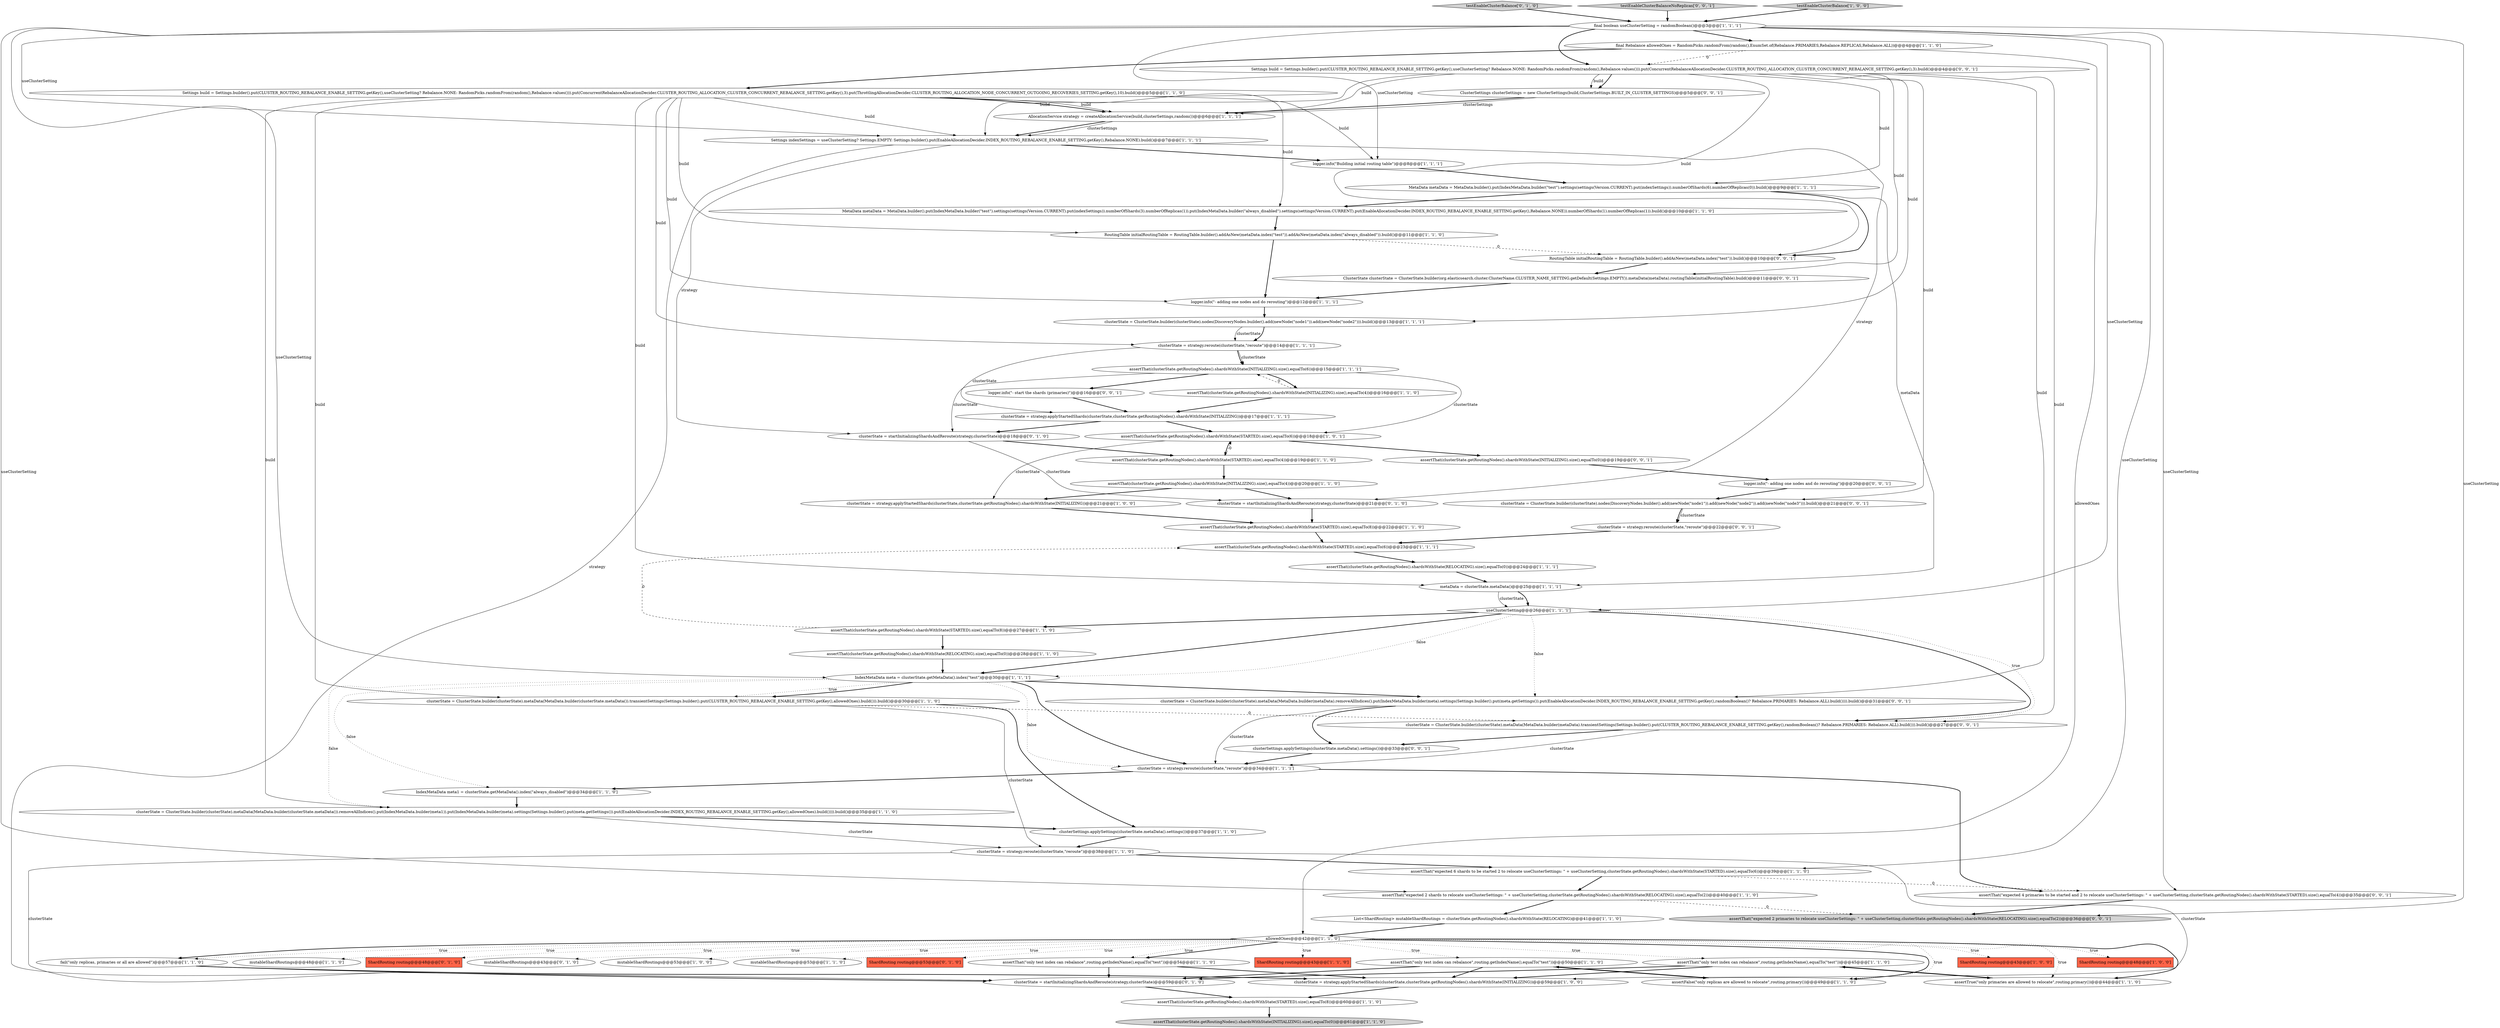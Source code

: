 digraph {
11 [style = filled, label = "assertThat(clusterState.getRoutingNodes().shardsWithState(STARTED).size(),equalTo(8))@@@60@@@['1', '1', '0']", fillcolor = white, shape = ellipse image = "AAA0AAABBB1BBB"];
24 [style = filled, label = "assertThat(clusterState.getRoutingNodes().shardsWithState(STARTED).size(),equalTo(6))@@@18@@@['1', '0', '1']", fillcolor = white, shape = ellipse image = "AAA0AAABBB1BBB"];
30 [style = filled, label = "clusterState = ClusterState.builder(clusterState).metaData(MetaData.builder(clusterState.metaData()).transientSettings(Settings.builder().put(CLUSTER_ROUTING_REBALANCE_ENABLE_SETTING.getKey(),allowedOnes).build())).build()@@@30@@@['1', '1', '0']", fillcolor = white, shape = ellipse image = "AAA0AAABBB1BBB"];
6 [style = filled, label = "ShardRouting routing@@@43@@@['1', '0', '0']", fillcolor = tomato, shape = box image = "AAA0AAABBB1BBB"];
8 [style = filled, label = "assertThat(\"only test index can rebalance\",routing.getIndexName(),equalTo(\"test\"))@@@45@@@['1', '1', '0']", fillcolor = white, shape = ellipse image = "AAA0AAABBB1BBB"];
46 [style = filled, label = "assertThat(\"expected 6 shards to be started 2 to relocate useClusterSettings: \" + useClusterSetting,clusterState.getRoutingNodes().shardsWithState(STARTED).size(),equalTo(6))@@@39@@@['1', '1', '0']", fillcolor = white, shape = ellipse image = "AAA0AAABBB1BBB"];
44 [style = filled, label = "assertThat(clusterState.getRoutingNodes().shardsWithState(INITIALIZING).size(),equalTo(4))@@@16@@@['1', '1', '0']", fillcolor = white, shape = ellipse image = "AAA0AAABBB1BBB"];
20 [style = filled, label = "logger.info(\"Building initial routing table\")@@@8@@@['1', '1', '1']", fillcolor = white, shape = ellipse image = "AAA0AAABBB1BBB"];
32 [style = filled, label = "assertThat(clusterState.getRoutingNodes().shardsWithState(RELOCATING).size(),equalTo(0))@@@28@@@['1', '1', '0']", fillcolor = white, shape = ellipse image = "AAA0AAABBB1BBB"];
58 [style = filled, label = "testEnableClusterBalance['0', '1', '0']", fillcolor = lightgray, shape = diamond image = "AAA0AAABBB2BBB"];
0 [style = filled, label = "final boolean useClusterSetting = randomBoolean()@@@3@@@['1', '1', '1']", fillcolor = white, shape = ellipse image = "AAA0AAABBB1BBB"];
43 [style = filled, label = "MetaData metaData = MetaData.builder().put(IndexMetaData.builder(\"test\").settings(settings(Version.CURRENT).put(indexSettings)).numberOfShards(3).numberOfReplicas(1)).put(IndexMetaData.builder(\"always_disabled\").settings(settings(Version.CURRENT).put(EnableAllocationDecider.INDEX_ROUTING_REBALANCE_ENABLE_SETTING.getKey(),Rebalance.NONE)).numberOfShards(1).numberOfReplicas(1)).build()@@@10@@@['1', '1', '0']", fillcolor = white, shape = ellipse image = "AAA0AAABBB1BBB"];
21 [style = filled, label = "ShardRouting routing@@@48@@@['1', '0', '0']", fillcolor = tomato, shape = box image = "AAA0AAABBB1BBB"];
55 [style = filled, label = "clusterState = startInitializingShardsAndReroute(strategy,clusterState)@@@21@@@['0', '1', '0']", fillcolor = white, shape = ellipse image = "AAA0AAABBB2BBB"];
31 [style = filled, label = "IndexMetaData meta = clusterState.getMetaData().index(\"test\")@@@30@@@['1', '1', '1']", fillcolor = white, shape = ellipse image = "AAA0AAABBB1BBB"];
27 [style = filled, label = "assertThat(clusterState.getRoutingNodes().shardsWithState(STARTED).size(),equalTo(8))@@@22@@@['1', '1', '0']", fillcolor = white, shape = ellipse image = "AAA0AAABBB1BBB"];
25 [style = filled, label = "List<ShardRouting> mutableShardRoutings = clusterState.getRoutingNodes().shardsWithState(RELOCATING)@@@41@@@['1', '1', '0']", fillcolor = white, shape = ellipse image = "AAA0AAABBB1BBB"];
29 [style = filled, label = "clusterState = strategy.applyStartedShards(clusterState,clusterState.getRoutingNodes().shardsWithState(INITIALIZING))@@@59@@@['1', '0', '0']", fillcolor = white, shape = ellipse image = "AAA0AAABBB1BBB"];
12 [style = filled, label = "clusterState = ClusterState.builder(clusterState).metaData(MetaData.builder(clusterState.metaData()).removeAllIndices().put(IndexMetaData.builder(meta1)).put(IndexMetaData.builder(meta).settings(Settings.builder().put(meta.getSettings()).put(EnableAllocationDecider.INDEX_ROUTING_REBALANCE_ENABLE_SETTING.getKey(),allowedOnes).build()))).build()@@@35@@@['1', '1', '0']", fillcolor = white, shape = ellipse image = "AAA0AAABBB1BBB"];
47 [style = filled, label = "Settings build = Settings.builder().put(CLUSTER_ROUTING_REBALANCE_ENABLE_SETTING.getKey(),useClusterSetting? Rebalance.NONE: RandomPicks.randomFrom(random(),Rebalance.values())).put(ConcurrentRebalanceAllocationDecider.CLUSTER_ROUTING_ALLOCATION_CLUSTER_CONCURRENT_REBALANCE_SETTING.getKey(),3).put(ThrottlingAllocationDecider.CLUSTER_ROUTING_ALLOCATION_NODE_CONCURRENT_OUTGOING_RECOVERIES_SETTING.getKey(),10).build()@@@5@@@['1', '1', '0']", fillcolor = white, shape = ellipse image = "AAA0AAABBB1BBB"];
49 [style = filled, label = "clusterState = strategy.reroute(clusterState,\"reroute\")@@@14@@@['1', '1', '1']", fillcolor = white, shape = ellipse image = "AAA0AAABBB1BBB"];
62 [style = filled, label = "logger.info(\"- start the shards (primaries)\")@@@16@@@['0', '0', '1']", fillcolor = white, shape = ellipse image = "AAA0AAABBB3BBB"];
7 [style = filled, label = "logger.info(\"- adding one nodes and do rerouting\")@@@12@@@['1', '1', '1']", fillcolor = white, shape = ellipse image = "AAA0AAABBB1BBB"];
66 [style = filled, label = "testEnableClusterBalanceNoReplicas['0', '0', '1']", fillcolor = lightgray, shape = diamond image = "AAA0AAABBB3BBB"];
35 [style = filled, label = "RoutingTable initialRoutingTable = RoutingTable.builder().addAsNew(metaData.index(\"test\")).addAsNew(metaData.index(\"always_disabled\")).build()@@@11@@@['1', '1', '0']", fillcolor = white, shape = ellipse image = "AAA0AAABBB1BBB"];
40 [style = filled, label = "IndexMetaData meta1 = clusterState.getMetaData().index(\"always_disabled\")@@@34@@@['1', '1', '0']", fillcolor = white, shape = ellipse image = "AAA0AAABBB1BBB"];
17 [style = filled, label = "clusterState = strategy.reroute(clusterState,\"reroute\")@@@38@@@['1', '1', '0']", fillcolor = white, shape = ellipse image = "AAA0AAABBB1BBB"];
65 [style = filled, label = "clusterState = strategy.reroute(clusterState,\"reroute\")@@@22@@@['0', '0', '1']", fillcolor = white, shape = ellipse image = "AAA0AAABBB3BBB"];
14 [style = filled, label = "clusterState = ClusterState.builder(clusterState).nodes(DiscoveryNodes.builder().add(newNode(\"node1\")).add(newNode(\"node2\"))).build()@@@13@@@['1', '1', '1']", fillcolor = white, shape = ellipse image = "AAA0AAABBB1BBB"];
42 [style = filled, label = "assertThat(clusterState.getRoutingNodes().shardsWithState(STARTED).size(),equalTo(6))@@@23@@@['1', '1', '1']", fillcolor = white, shape = ellipse image = "AAA0AAABBB1BBB"];
37 [style = filled, label = "assertThat(clusterState.getRoutingNodes().shardsWithState(INITIALIZING).size(),equalTo(0))@@@61@@@['1', '1', '0']", fillcolor = lightgray, shape = ellipse image = "AAA0AAABBB1BBB"];
50 [style = filled, label = "clusterState = strategy.reroute(clusterState,\"reroute\")@@@34@@@['1', '1', '1']", fillcolor = white, shape = ellipse image = "AAA0AAABBB1BBB"];
16 [style = filled, label = "assertThat(clusterState.getRoutingNodes().shardsWithState(STARTED).size(),equalTo(8))@@@27@@@['1', '1', '0']", fillcolor = white, shape = ellipse image = "AAA0AAABBB1BBB"];
5 [style = filled, label = "clusterState = strategy.applyStartedShards(clusterState,clusterState.getRoutingNodes().shardsWithState(INITIALIZING))@@@17@@@['1', '1', '1']", fillcolor = white, shape = ellipse image = "AAA0AAABBB1BBB"];
23 [style = filled, label = "mutableShardRoutings@@@48@@@['1', '1', '0']", fillcolor = white, shape = ellipse image = "AAA0AAABBB1BBB"];
57 [style = filled, label = "ShardRouting routing@@@48@@@['0', '1', '0']", fillcolor = tomato, shape = box image = "AAA0AAABBB2BBB"];
59 [style = filled, label = "mutableShardRoutings@@@43@@@['0', '1', '0']", fillcolor = white, shape = ellipse image = "AAA0AAABBB2BBB"];
60 [style = filled, label = "ClusterState clusterState = ClusterState.builder(org.elasticsearch.cluster.ClusterName.CLUSTER_NAME_SETTING.getDefault(Settings.EMPTY)).metaData(metaData).routingTable(initialRoutingTable).build()@@@11@@@['0', '0', '1']", fillcolor = white, shape = ellipse image = "AAA0AAABBB3BBB"];
33 [style = filled, label = "mutableShardRoutings@@@53@@@['1', '0', '0']", fillcolor = white, shape = ellipse image = "AAA0AAABBB1BBB"];
69 [style = filled, label = "assertThat(\"expected 2 primaries to relocate useClusterSettings: \" + useClusterSetting,clusterState.getRoutingNodes().shardsWithState(RELOCATING).size(),equalTo(2))@@@36@@@['0', '0', '1']", fillcolor = lightgray, shape = ellipse image = "AAA0AAABBB3BBB"];
61 [style = filled, label = "Settings build = Settings.builder().put(CLUSTER_ROUTING_REBALANCE_ENABLE_SETTING.getKey(),useClusterSetting? Rebalance.NONE: RandomPicks.randomFrom(random(),Rebalance.values())).put(ConcurrentRebalanceAllocationDecider.CLUSTER_ROUTING_ALLOCATION_CLUSTER_CONCURRENT_REBALANCE_SETTING.getKey(),3).build()@@@4@@@['0', '0', '1']", fillcolor = white, shape = ellipse image = "AAA0AAABBB3BBB"];
45 [style = filled, label = "Settings indexSettings = useClusterSetting? Settings.EMPTY: Settings.builder().put(EnableAllocationDecider.INDEX_ROUTING_REBALANCE_ENABLE_SETTING.getKey(),Rebalance.NONE).build()@@@7@@@['1', '1', '1']", fillcolor = white, shape = ellipse image = "AAA0AAABBB1BBB"];
41 [style = filled, label = "allowedOnes@@@42@@@['1', '1', '0']", fillcolor = white, shape = diamond image = "AAA0AAABBB1BBB"];
2 [style = filled, label = "useClusterSetting@@@26@@@['1', '1', '1']", fillcolor = white, shape = diamond image = "AAA0AAABBB1BBB"];
22 [style = filled, label = "clusterSettings.applySettings(clusterState.metaData().settings())@@@37@@@['1', '1', '0']", fillcolor = white, shape = ellipse image = "AAA0AAABBB1BBB"];
9 [style = filled, label = "final Rebalance allowedOnes = RandomPicks.randomFrom(random(),EnumSet.of(Rebalance.PRIMARIES,Rebalance.REPLICAS,Rebalance.ALL))@@@4@@@['1', '1', '0']", fillcolor = white, shape = ellipse image = "AAA0AAABBB1BBB"];
72 [style = filled, label = "ClusterSettings clusterSettings = new ClusterSettings(build,ClusterSettings.BUILT_IN_CLUSTER_SETTINGS)@@@5@@@['0', '0', '1']", fillcolor = white, shape = ellipse image = "AAA0AAABBB3BBB"];
48 [style = filled, label = "mutableShardRoutings@@@53@@@['1', '1', '0']", fillcolor = white, shape = ellipse image = "AAA0AAABBB1BBB"];
73 [style = filled, label = "assertThat(\"expected 4 primaries to be started and 2 to relocate useClusterSettings: \" + useClusterSetting,clusterState.getRoutingNodes().shardsWithState(STARTED).size(),equalTo(4))@@@35@@@['0', '0', '1']", fillcolor = white, shape = ellipse image = "AAA0AAABBB3BBB"];
70 [style = filled, label = "clusterState = ClusterState.builder(clusterState).metaData(MetaData.builder(metaData).transientSettings(Settings.builder().put(CLUSTER_ROUTING_REBALANCE_ENABLE_SETTING.getKey(),randomBoolean()? Rebalance.PRIMARIES: Rebalance.ALL).build())).build()@@@27@@@['0', '0', '1']", fillcolor = white, shape = ellipse image = "AAA0AAABBB3BBB"];
56 [style = filled, label = "ShardRouting routing@@@53@@@['0', '1', '0']", fillcolor = tomato, shape = box image = "AAA0AAABBB2BBB"];
38 [style = filled, label = "assertThat(\"only test index can rebalance\",routing.getIndexName(),equalTo(\"test\"))@@@54@@@['1', '1', '0']", fillcolor = white, shape = ellipse image = "AAA0AAABBB1BBB"];
36 [style = filled, label = "assertThat(clusterState.getRoutingNodes().shardsWithState(RELOCATING).size(),equalTo(0))@@@24@@@['1', '1', '1']", fillcolor = white, shape = ellipse image = "AAA0AAABBB1BBB"];
10 [style = filled, label = "assertThat(clusterState.getRoutingNodes().shardsWithState(STARTED).size(),equalTo(4))@@@19@@@['1', '1', '0']", fillcolor = white, shape = ellipse image = "AAA0AAABBB1BBB"];
18 [style = filled, label = "ShardRouting routing@@@43@@@['1', '1', '0']", fillcolor = tomato, shape = box image = "AAA0AAABBB1BBB"];
74 [style = filled, label = "logger.info(\"- adding one nodes and do rerouting\")@@@20@@@['0', '0', '1']", fillcolor = white, shape = ellipse image = "AAA0AAABBB3BBB"];
51 [style = filled, label = "metaData = clusterState.metaData()@@@25@@@['1', '1', '1']", fillcolor = white, shape = ellipse image = "AAA0AAABBB1BBB"];
63 [style = filled, label = "RoutingTable initialRoutingTable = RoutingTable.builder().addAsNew(metaData.index(\"test\")).build()@@@10@@@['0', '0', '1']", fillcolor = white, shape = ellipse image = "AAA0AAABBB3BBB"];
4 [style = filled, label = "testEnableClusterBalance['1', '0', '0']", fillcolor = lightgray, shape = diamond image = "AAA0AAABBB1BBB"];
68 [style = filled, label = "assertThat(clusterState.getRoutingNodes().shardsWithState(INITIALIZING).size(),equalTo(0))@@@19@@@['0', '0', '1']", fillcolor = white, shape = ellipse image = "AAA0AAABBB3BBB"];
13 [style = filled, label = "assertThat(\"only test index can rebalance\",routing.getIndexName(),equalTo(\"test\"))@@@50@@@['1', '1', '0']", fillcolor = white, shape = ellipse image = "AAA0AAABBB1BBB"];
28 [style = filled, label = "fail(\"only replicas, primaries or all are allowed\")@@@57@@@['1', '1', '0']", fillcolor = white, shape = ellipse image = "AAA0AAABBB1BBB"];
34 [style = filled, label = "assertThat(\"expected 2 shards to relocate useClusterSettings: \" + useClusterSetting,clusterState.getRoutingNodes().shardsWithState(RELOCATING).size(),equalTo(2))@@@40@@@['1', '1', '0']", fillcolor = white, shape = ellipse image = "AAA0AAABBB1BBB"];
19 [style = filled, label = "MetaData metaData = MetaData.builder().put(IndexMetaData.builder(\"test\").settings(settings(Version.CURRENT).put(indexSettings)).numberOfShards(6).numberOfReplicas(0)).build()@@@9@@@['1', '1', '1']", fillcolor = white, shape = ellipse image = "AAA0AAABBB1BBB"];
39 [style = filled, label = "assertThat(clusterState.getRoutingNodes().shardsWithState(INITIALIZING).size(),equalTo(4))@@@20@@@['1', '1', '0']", fillcolor = white, shape = ellipse image = "AAA0AAABBB1BBB"];
67 [style = filled, label = "clusterState = ClusterState.builder(clusterState).metaData(MetaData.builder(metaData).removeAllIndices().put(IndexMetaData.builder(meta).settings(Settings.builder().put(meta.getSettings()).put(EnableAllocationDecider.INDEX_ROUTING_REBALANCE_ENABLE_SETTING.getKey(),randomBoolean()? Rebalance.PRIMARIES: Rebalance.ALL).build()))).build()@@@31@@@['0', '0', '1']", fillcolor = white, shape = ellipse image = "AAA0AAABBB3BBB"];
52 [style = filled, label = "assertTrue(\"only primaries are allowed to relocate\",routing.primary())@@@44@@@['1', '1', '0']", fillcolor = white, shape = ellipse image = "AAA0AAABBB1BBB"];
64 [style = filled, label = "clusterSettings.applySettings(clusterState.metaData().settings())@@@33@@@['0', '0', '1']", fillcolor = white, shape = ellipse image = "AAA0AAABBB3BBB"];
1 [style = filled, label = "assertFalse(\"only replicas are allowed to relocate\",routing.primary())@@@49@@@['1', '1', '0']", fillcolor = white, shape = ellipse image = "AAA0AAABBB1BBB"];
26 [style = filled, label = "AllocationService strategy = createAllocationService(build,clusterSettings,random())@@@6@@@['1', '1', '1']", fillcolor = white, shape = ellipse image = "AAA0AAABBB1BBB"];
53 [style = filled, label = "clusterState = startInitializingShardsAndReroute(strategy,clusterState)@@@18@@@['0', '1', '0']", fillcolor = white, shape = ellipse image = "AAA0AAABBB2BBB"];
54 [style = filled, label = "clusterState = startInitializingShardsAndReroute(strategy,clusterState)@@@59@@@['0', '1', '0']", fillcolor = white, shape = ellipse image = "AAA0AAABBB2BBB"];
71 [style = filled, label = "clusterState = ClusterState.builder(clusterState).nodes(DiscoveryNodes.builder().add(newNode(\"node1\")).add(newNode(\"node2\")).add(newNode(\"node3\"))).build()@@@21@@@['0', '0', '1']", fillcolor = white, shape = ellipse image = "AAA0AAABBB3BBB"];
15 [style = filled, label = "clusterState = strategy.applyStartedShards(clusterState,clusterState.getRoutingNodes().shardsWithState(INITIALIZING))@@@21@@@['1', '0', '0']", fillcolor = white, shape = ellipse image = "AAA0AAABBB1BBB"];
3 [style = filled, label = "assertThat(clusterState.getRoutingNodes().shardsWithState(INITIALIZING).size(),equalTo(6))@@@15@@@['1', '1', '1']", fillcolor = white, shape = ellipse image = "AAA0AAABBB1BBB"];
0->20 [style = solid, label="useClusterSetting"];
47->12 [style = solid, label="build"];
41->52 [style = dotted, label="true"];
61->71 [style = solid, label="build"];
10->39 [style = bold, label=""];
61->14 [style = solid, label="build"];
41->8 [style = dotted, label="true"];
19->51 [style = solid, label="metaData"];
61->60 [style = solid, label="build"];
8->52 [style = bold, label=""];
5->53 [style = bold, label=""];
24->68 [style = bold, label=""];
31->50 [style = bold, label=""];
61->26 [style = solid, label="build"];
24->10 [style = bold, label=""];
45->53 [style = solid, label="strategy"];
41->33 [style = dotted, label="true"];
49->3 [style = bold, label=""];
66->0 [style = bold, label=""];
19->43 [style = bold, label=""];
50->40 [style = bold, label=""];
0->61 [style = bold, label=""];
17->29 [style = solid, label="clusterState"];
74->71 [style = bold, label=""];
31->67 [style = bold, label=""];
47->51 [style = solid, label="build"];
2->31 [style = dotted, label="false"];
2->67 [style = dotted, label="false"];
44->5 [style = bold, label=""];
41->38 [style = bold, label=""];
13->29 [style = bold, label=""];
31->30 [style = dotted, label="true"];
17->54 [style = solid, label="clusterState"];
41->28 [style = dotted, label="true"];
2->31 [style = bold, label=""];
13->1 [style = bold, label=""];
25->41 [style = bold, label=""];
47->49 [style = solid, label="build"];
34->25 [style = bold, label=""];
64->50 [style = bold, label=""];
65->42 [style = bold, label=""];
61->19 [style = solid, label="build"];
41->23 [style = dotted, label="true"];
61->67 [style = solid, label="build"];
34->69 [style = dashed, label="0"];
28->29 [style = bold, label=""];
41->1 [style = bold, label=""];
62->5 [style = bold, label=""];
3->53 [style = solid, label="clusterState"];
30->17 [style = solid, label="clusterState"];
67->50 [style = solid, label="clusterState"];
14->49 [style = solid, label="clusterState"];
53->55 [style = solid, label="clusterState"];
36->51 [style = bold, label=""];
49->5 [style = solid, label="clusterState"];
61->70 [style = solid, label="build"];
9->41 [style = solid, label="allowedOnes"];
72->26 [style = bold, label=""];
70->64 [style = bold, label=""];
41->52 [style = bold, label=""];
71->65 [style = solid, label="clusterState"];
22->17 [style = bold, label=""];
61->45 [style = solid, label="build"];
7->14 [style = bold, label=""];
61->63 [style = solid, label="build"];
31->12 [style = dotted, label="false"];
61->72 [style = bold, label=""];
10->24 [style = dashed, label="0"];
55->27 [style = bold, label=""];
16->42 [style = dashed, label="0"];
5->24 [style = bold, label=""];
49->3 [style = solid, label="clusterState"];
14->49 [style = bold, label=""];
0->45 [style = solid, label="useClusterSetting"];
24->15 [style = solid, label="clusterState"];
26->45 [style = bold, label=""];
58->0 [style = bold, label=""];
39->15 [style = bold, label=""];
2->16 [style = bold, label=""];
31->40 [style = dotted, label="false"];
11->37 [style = bold, label=""];
28->54 [style = bold, label=""];
47->43 [style = solid, label="build"];
0->34 [style = solid, label="useClusterSetting"];
52->8 [style = bold, label=""];
51->2 [style = bold, label=""];
3->24 [style = solid, label="clusterState"];
47->45 [style = solid, label="build"];
0->46 [style = solid, label="useClusterSetting"];
45->54 [style = solid, label="strategy"];
0->69 [style = solid, label="useClusterSetting"];
68->74 [style = bold, label=""];
16->32 [style = bold, label=""];
1->13 [style = bold, label=""];
0->31 [style = solid, label="useClusterSetting"];
47->7 [style = solid, label="build"];
31->50 [style = dotted, label="false"];
51->2 [style = solid, label="clusterState"];
26->45 [style = solid, label="clusterSettings"];
46->34 [style = bold, label=""];
0->2 [style = solid, label="useClusterSetting"];
46->73 [style = dashed, label="0"];
27->42 [style = bold, label=""];
19->63 [style = bold, label=""];
73->69 [style = bold, label=""];
35->7 [style = bold, label=""];
47->30 [style = solid, label="build"];
2->70 [style = bold, label=""];
41->48 [style = dotted, label="true"];
20->19 [style = bold, label=""];
47->26 [style = bold, label=""];
43->35 [style = bold, label=""];
41->21 [style = dotted, label="true"];
47->20 [style = solid, label="build"];
9->47 [style = bold, label=""];
42->36 [style = bold, label=""];
39->55 [style = bold, label=""];
31->30 [style = bold, label=""];
41->1 [style = dotted, label="true"];
53->10 [style = bold, label=""];
8->54 [style = bold, label=""];
45->55 [style = solid, label="strategy"];
40->12 [style = bold, label=""];
30->70 [style = dashed, label="0"];
38->29 [style = bold, label=""];
3->62 [style = bold, label=""];
0->9 [style = bold, label=""];
45->20 [style = bold, label=""];
41->13 [style = dotted, label="true"];
41->57 [style = dotted, label="true"];
12->17 [style = solid, label="clusterState"];
30->22 [style = bold, label=""];
35->63 [style = dashed, label="0"];
44->3 [style = dashed, label="0"];
3->44 [style = bold, label=""];
61->72 [style = solid, label="build"];
41->6 [style = dotted, label="true"];
38->54 [style = bold, label=""];
54->11 [style = bold, label=""];
12->22 [style = bold, label=""];
41->18 [style = dotted, label="true"];
15->27 [style = bold, label=""];
72->26 [style = solid, label="clusterSettings"];
0->73 [style = solid, label="useClusterSetting"];
8->29 [style = bold, label=""];
47->26 [style = solid, label="build"];
2->70 [style = dotted, label="true"];
32->31 [style = bold, label=""];
50->73 [style = bold, label=""];
67->64 [style = bold, label=""];
9->61 [style = dashed, label="0"];
70->50 [style = solid, label="clusterState"];
71->65 [style = bold, label=""];
47->35 [style = solid, label="build"];
41->38 [style = dotted, label="true"];
13->54 [style = bold, label=""];
60->7 [style = bold, label=""];
41->59 [style = dotted, label="true"];
41->28 [style = bold, label=""];
63->60 [style = bold, label=""];
4->0 [style = bold, label=""];
17->46 [style = bold, label=""];
29->11 [style = bold, label=""];
41->56 [style = dotted, label="true"];
}
